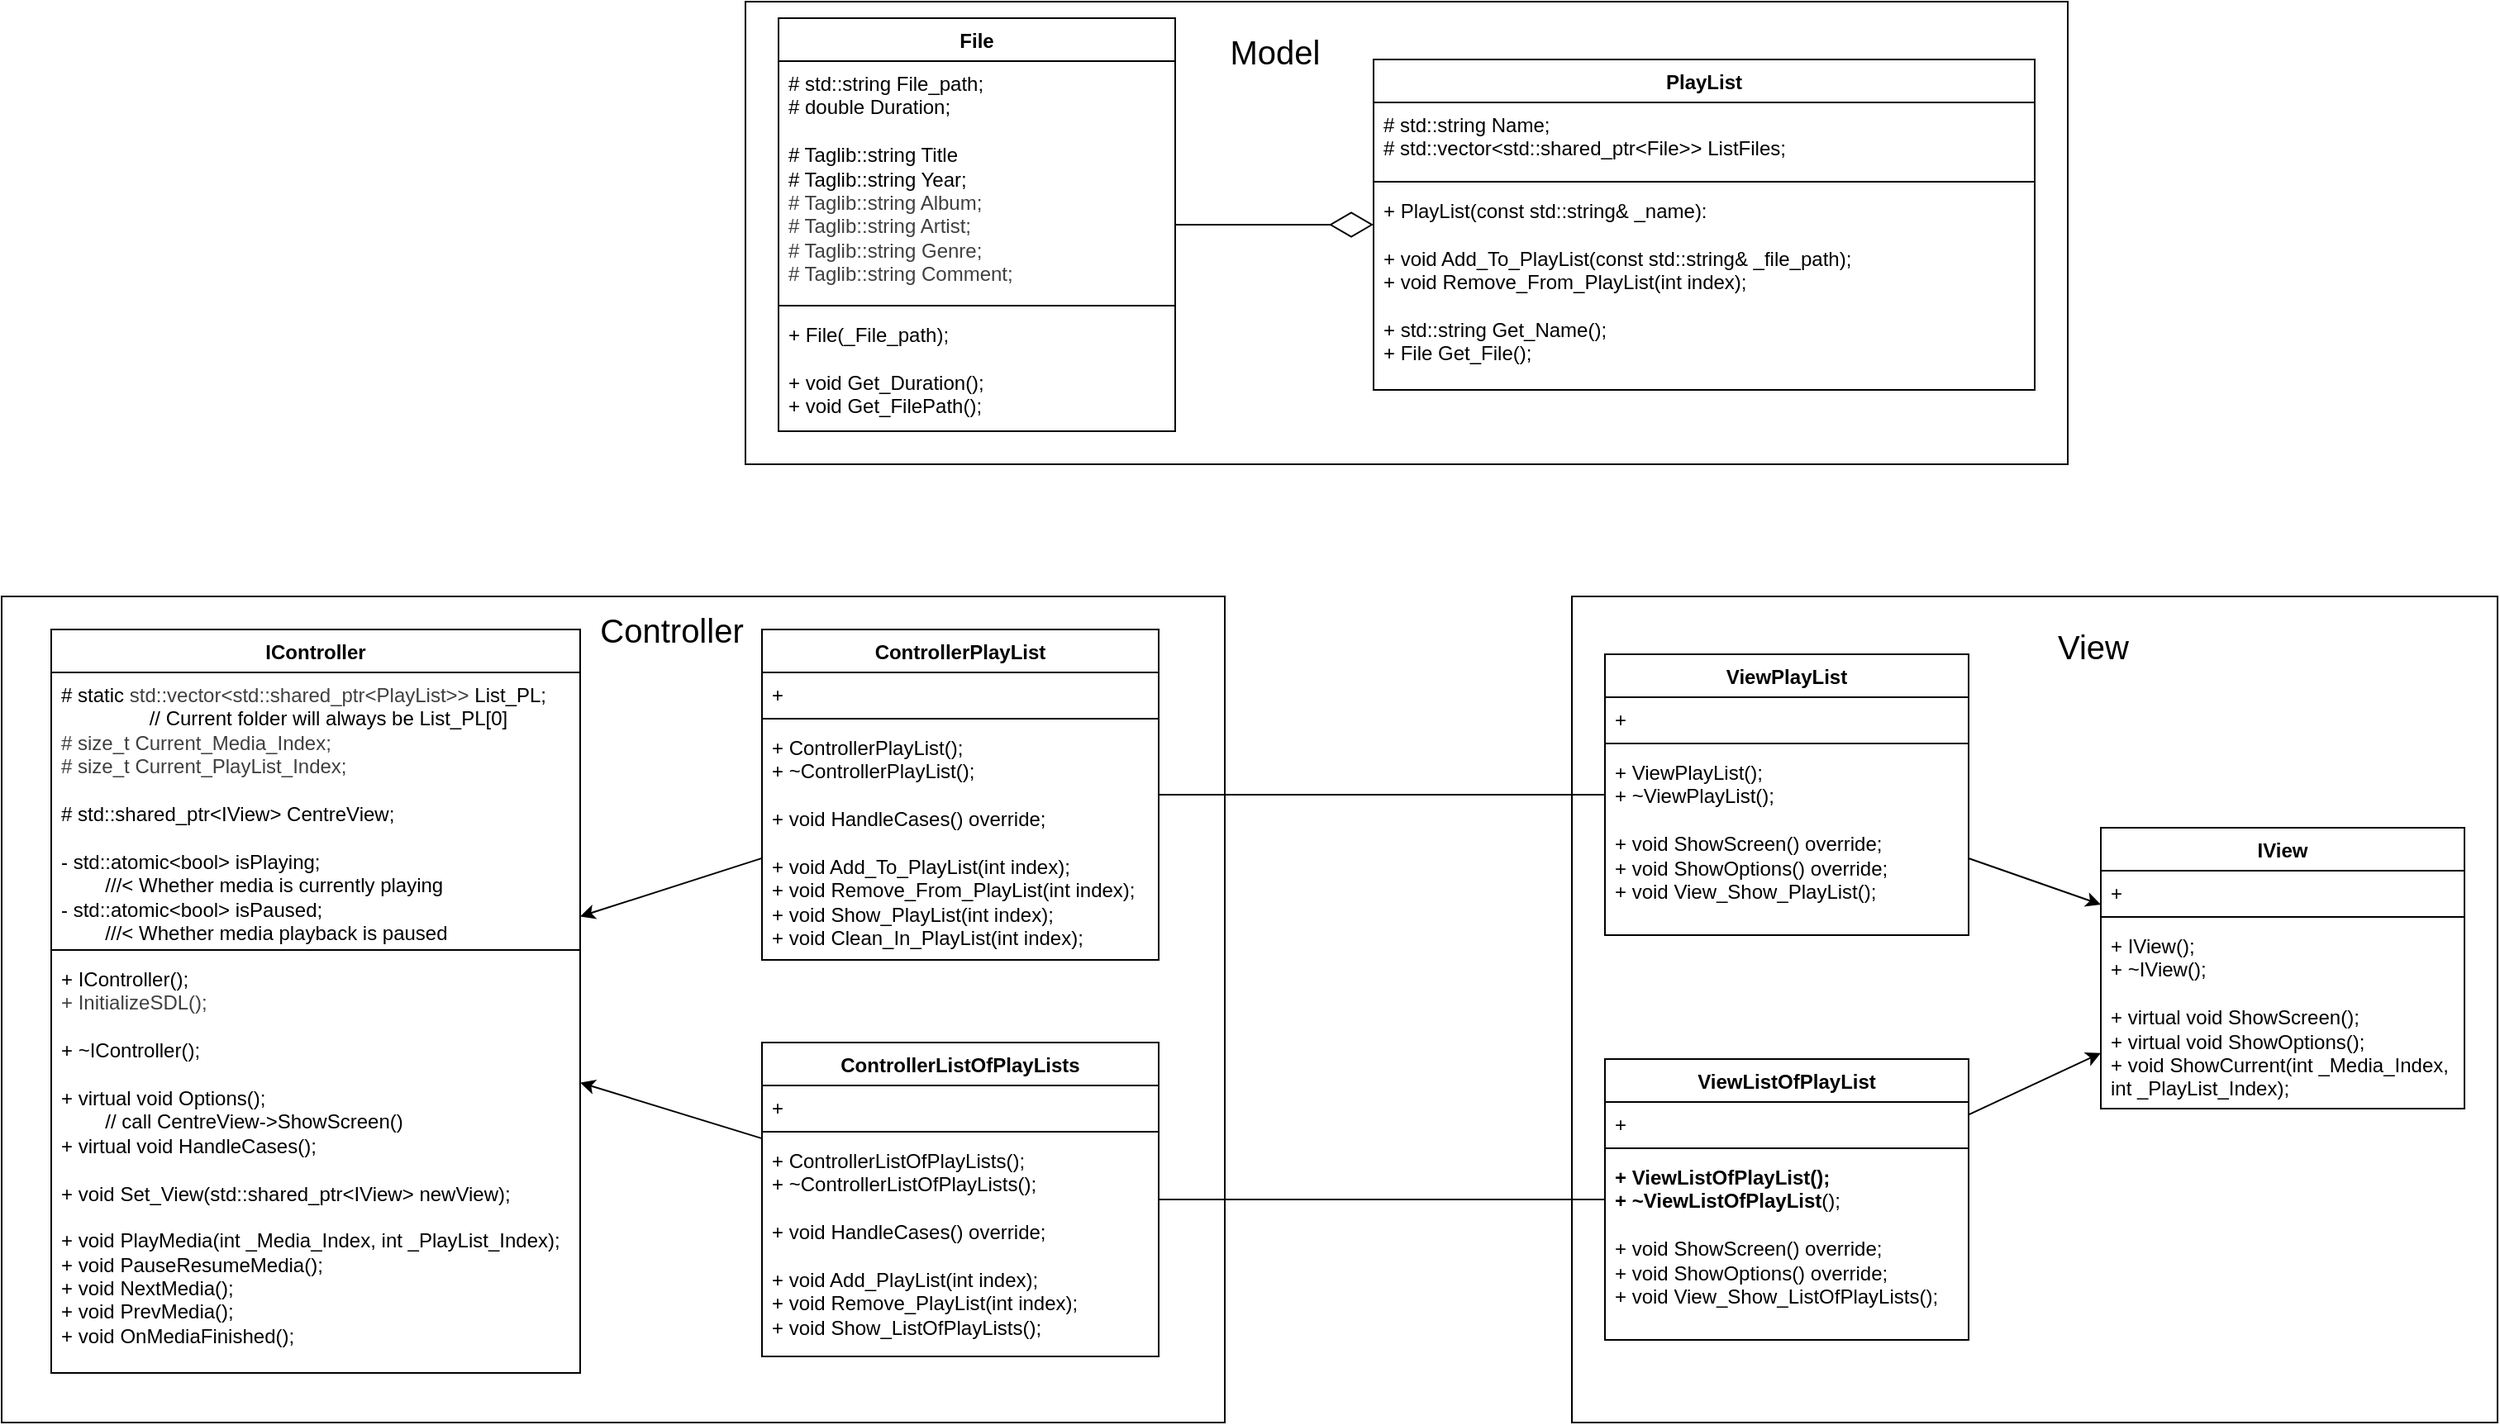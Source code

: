 <mxfile>
    <diagram id="yxcEDha-Oq43u7Y0zdq9" name="Page-1">
        <mxGraphModel dx="1005" dy="854" grid="1" gridSize="10" guides="1" tooltips="1" connect="1" arrows="1" fold="1" page="1" pageScale="1" pageWidth="850" pageHeight="1100" math="0" shadow="0">
            <root>
                <mxCell id="0"/>
                <mxCell id="1" parent="0"/>
                <mxCell id="67" value="" style="rounded=0;whiteSpace=wrap;html=1;" parent="1" vertex="1">
                    <mxGeometry x="960" y="360" width="560" height="500" as="geometry"/>
                </mxCell>
                <mxCell id="66" value="" style="rounded=0;whiteSpace=wrap;html=1;" parent="1" vertex="1">
                    <mxGeometry x="460" width="800" height="280" as="geometry"/>
                </mxCell>
                <mxCell id="64" value="" style="rounded=0;whiteSpace=wrap;html=1;" parent="1" vertex="1">
                    <mxGeometry x="10" y="360" width="740" height="500" as="geometry"/>
                </mxCell>
                <mxCell id="10" value="File" style="swimlane;fontStyle=1;align=center;verticalAlign=top;childLayout=stackLayout;horizontal=1;startSize=26;horizontalStack=0;resizeParent=1;resizeParentMax=0;resizeLast=0;collapsible=1;marginBottom=0;whiteSpace=wrap;html=1;" parent="1" vertex="1">
                    <mxGeometry x="480" y="10" width="240" height="250" as="geometry"/>
                </mxCell>
                <mxCell id="11" value="# std::string File_path;&lt;div&gt;# double Duration;&lt;/div&gt;&lt;div&gt;&lt;span style=&quot;background-color: transparent;&quot;&gt;&lt;br&gt;&lt;/span&gt;&lt;/div&gt;&lt;div&gt;&lt;span style=&quot;background-color: transparent;&quot;&gt;# Taglib::string Title&lt;/span&gt;&lt;/div&gt;&lt;div&gt;&lt;span style=&quot;background-color: transparent;&quot;&gt;# Taglib::string Year;&lt;/span&gt;&lt;/div&gt;&lt;div&gt;&lt;span style=&quot;color: rgb(63, 63, 63);&quot;&gt;# Taglib::string Album;&lt;/span&gt;&lt;span style=&quot;color: rgb(63, 63, 63);&quot;&gt;&lt;/span&gt;&lt;/div&gt;&lt;div&gt;&lt;span style=&quot;color: rgb(63, 63, 63);&quot;&gt;# Taglib::string Artist;&lt;/span&gt;&lt;span style=&quot;color: rgb(63, 63, 63);&quot;&gt;&lt;/span&gt;&lt;/div&gt;&lt;div&gt;&lt;span style=&quot;color: rgb(63, 63, 63);&quot;&gt;# Taglib::string Genre;&lt;/span&gt;&lt;span style=&quot;color: rgb(63, 63, 63);&quot;&gt;&lt;/span&gt;&lt;/div&gt;&lt;div&gt;&lt;span style=&quot;color: rgb(63, 63, 63);&quot;&gt;# Taglib::string Comment;&lt;/span&gt;&lt;/div&gt;" style="text;strokeColor=none;fillColor=none;align=left;verticalAlign=top;spacingLeft=4;spacingRight=4;overflow=hidden;rotatable=0;points=[[0,0.5],[1,0.5]];portConstraint=eastwest;whiteSpace=wrap;html=1;" parent="10" vertex="1">
                    <mxGeometry y="26" width="240" height="144" as="geometry"/>
                </mxCell>
                <mxCell id="12" value="" style="line;strokeWidth=1;fillColor=none;align=left;verticalAlign=middle;spacingTop=-1;spacingLeft=3;spacingRight=3;rotatable=0;labelPosition=right;points=[];portConstraint=eastwest;strokeColor=inherit;" parent="10" vertex="1">
                    <mxGeometry y="170" width="240" height="8" as="geometry"/>
                </mxCell>
                <mxCell id="13" value="&lt;div&gt;&lt;span style=&quot;background-color: transparent;&quot;&gt;+ File(_File_path);&lt;/span&gt;&lt;/div&gt;&lt;div&gt;&lt;span style=&quot;background-color: transparent;&quot;&gt;&lt;br&gt;&lt;/span&gt;&lt;/div&gt;&lt;div&gt;&lt;span style=&quot;background-color: transparent;&quot;&gt;+ void Get_Duration();&lt;br&gt;+ void Get_FilePath();&lt;/span&gt;&lt;/div&gt;" style="text;strokeColor=none;fillColor=none;align=left;verticalAlign=top;spacingLeft=4;spacingRight=4;overflow=hidden;rotatable=0;points=[[0,0.5],[1,0.5]];portConstraint=eastwest;whiteSpace=wrap;html=1;fontStyle=0" parent="10" vertex="1">
                    <mxGeometry y="178" width="240" height="72" as="geometry"/>
                </mxCell>
                <mxCell id="18" value="PlayList" style="swimlane;fontStyle=1;align=center;verticalAlign=top;childLayout=stackLayout;horizontal=1;startSize=26;horizontalStack=0;resizeParent=1;resizeParentMax=0;resizeLast=0;collapsible=1;marginBottom=0;whiteSpace=wrap;html=1;" parent="1" vertex="1">
                    <mxGeometry x="840" y="35" width="400" height="200" as="geometry"/>
                </mxCell>
                <mxCell id="19" value="# std::string Name&lt;span style=&quot;background-color: transparent;&quot;&gt;;&lt;/span&gt;&lt;div&gt;&lt;span style=&quot;background-color: transparent;&quot;&gt;# std::vector&amp;lt;std::shared_ptr&amp;lt;File&amp;gt;&amp;gt;&amp;nbsp;ListFiles;&lt;br&gt;&lt;/span&gt;&lt;/div&gt;" style="text;strokeColor=none;fillColor=none;align=left;verticalAlign=top;spacingLeft=4;spacingRight=4;overflow=hidden;rotatable=0;points=[[0,0.5],[1,0.5]];portConstraint=eastwest;whiteSpace=wrap;html=1;" parent="18" vertex="1">
                    <mxGeometry y="26" width="400" height="44" as="geometry"/>
                </mxCell>
                <mxCell id="20" value="" style="line;strokeWidth=1;fillColor=none;align=left;verticalAlign=middle;spacingTop=-1;spacingLeft=3;spacingRight=3;rotatable=0;labelPosition=right;points=[];portConstraint=eastwest;strokeColor=inherit;" parent="18" vertex="1">
                    <mxGeometry y="70" width="400" height="8" as="geometry"/>
                </mxCell>
                <mxCell id="21" value="&lt;div&gt;+ PlayList(&lt;span style=&quot;color: rgb(0, 0, 0); background-color: transparent;&quot;&gt;const std::string&amp;amp; _name&lt;/span&gt;&lt;span style=&quot;background-color: transparent;&quot;&gt;):&lt;/span&gt;&lt;/div&gt;&lt;div&gt;&lt;span style=&quot;background-color: transparent;&quot;&gt;&lt;br&gt;&lt;/span&gt;&lt;/div&gt;+ void Add_To_PlayList(const std::string&amp;amp; _file_path);&lt;br&gt;+ void Remove_From_PlayList(int index);&lt;div&gt;&lt;font color=&quot;#000000&quot;&gt;&lt;br&gt;&lt;/font&gt;+ std::string Get_Name();&lt;div&gt;+ File Get_File();&lt;/div&gt;&lt;/div&gt;" style="text;strokeColor=none;fillColor=none;align=left;verticalAlign=top;spacingLeft=4;spacingRight=4;overflow=hidden;rotatable=0;points=[[0,0.5],[1,0.5]];portConstraint=eastwest;whiteSpace=wrap;html=1;fontStyle=0" parent="18" vertex="1">
                    <mxGeometry y="78" width="400" height="122" as="geometry"/>
                </mxCell>
                <mxCell id="22" value="" style="endArrow=diamondThin;endFill=0;endSize=24;html=1;" parent="1" source="10" target="18" edge="1">
                    <mxGeometry width="160" relative="1" as="geometry">
                        <mxPoint x="1050" y="245" as="sourcePoint"/>
                        <mxPoint x="1100" y="672" as="targetPoint"/>
                    </mxGeometry>
                </mxCell>
                <mxCell id="28" value="IController" style="swimlane;fontStyle=1;align=center;verticalAlign=top;childLayout=stackLayout;horizontal=1;startSize=26;horizontalStack=0;resizeParent=1;resizeParentMax=0;resizeLast=0;collapsible=1;marginBottom=0;whiteSpace=wrap;html=1;" parent="1" vertex="1">
                    <mxGeometry x="40" y="380" width="320" height="450" as="geometry"/>
                </mxCell>
                <mxCell id="29" value="&lt;div&gt;&lt;span style=&quot;background-color: transparent;&quot;&gt;# static&amp;nbsp;&lt;/span&gt;&lt;span style=&quot;color: rgb(63, 63, 63);&quot;&gt;std::vector&amp;lt;std::shared_ptr&amp;lt;PlayList&amp;gt;&amp;gt;&lt;/span&gt;&lt;span style=&quot;background-color: transparent;&quot;&gt;&amp;nbsp;List_PL;&lt;br&gt;&lt;/span&gt;&lt;/div&gt;&lt;div&gt;&lt;span style=&quot;background-color: transparent;&quot;&gt;&amp;nbsp; &amp;nbsp; &amp;nbsp; &amp;nbsp;&amp;nbsp;&lt;span style=&quot;white-space: pre;&quot;&gt;&#x9;&lt;/span&gt;// Current folder will always be List_PL[0]&lt;br&gt;&lt;/span&gt;&lt;span style=&quot;color: rgb(63, 63, 63);&quot;&gt;# size_t Current_Media_Index;&lt;/span&gt;&lt;br style=&quot;color: rgb(63, 63, 63);&quot;&gt;&lt;span style=&quot;color: rgb(63, 63, 63);&quot;&gt;# size_t Current_PlayList_Index;&lt;/span&gt;&lt;/div&gt;&lt;div&gt;&lt;br style=&quot;color: rgb(63, 63, 63);&quot;&gt;&lt;span style=&quot;background-color: transparent;&quot;&gt;# std::shared_ptr&amp;lt;IView&amp;gt; CentreView;&lt;/span&gt;&lt;/div&gt;&lt;div&gt;&lt;div&gt;&lt;br&gt;&lt;/div&gt;&lt;div&gt;- std::atomic&amp;lt;bool&amp;gt; isPlaying;&lt;/div&gt;&lt;div&gt;&lt;span style=&quot;white-space: pre;&quot;&gt;&#x9;&lt;/span&gt;///&amp;lt; Whether media is currently playing&lt;/div&gt;&lt;div&gt;- std::atomic&amp;lt;bool&amp;gt; isPaused;&lt;/div&gt;&lt;div&gt;&lt;span style=&quot;white-space: pre;&quot;&gt;&#x9;&lt;/span&gt;///&amp;lt; Whether media playback is paused&lt;/div&gt;&lt;div&gt;&lt;br style=&quot;color: rgb(63, 63, 63);&quot;&gt;&lt;/div&gt;&lt;/div&gt;" style="text;strokeColor=none;fillColor=none;align=left;verticalAlign=top;spacingLeft=4;spacingRight=4;overflow=hidden;rotatable=0;points=[[0,0.5],[1,0.5]];portConstraint=eastwest;whiteSpace=wrap;html=1;" parent="28" vertex="1">
                    <mxGeometry y="26" width="320" height="164" as="geometry"/>
                </mxCell>
                <mxCell id="30" value="" style="line;strokeWidth=1;fillColor=none;align=left;verticalAlign=middle;spacingTop=-1;spacingLeft=3;spacingRight=3;rotatable=0;labelPosition=right;points=[];portConstraint=eastwest;strokeColor=inherit;" parent="28" vertex="1">
                    <mxGeometry y="190" width="320" height="8" as="geometry"/>
                </mxCell>
                <mxCell id="31" value="+ IController();&lt;div&gt;&lt;div style=&quot;color: rgb(63, 63, 63);&quot;&gt;+ InitializeSDL();&lt;/div&gt;&lt;div&gt;&lt;br&gt;&lt;/div&gt;&lt;div&gt;+ ~IController();&lt;/div&gt;&lt;div&gt;&lt;br&gt;&lt;/div&gt;&lt;div&gt;+ virtual void Options();&lt;/div&gt;&lt;div&gt;&lt;span style=&quot;white-space: pre;&quot;&gt;&#x9;&lt;/span&gt;// call CentreView-&amp;gt;ShowScreen()&lt;/div&gt;&lt;div&gt;+ virtual void HandleCases();&lt;/div&gt;&lt;div&gt;&lt;br&gt;&lt;/div&gt;&lt;div&gt;&lt;span style=&quot;background-color: transparent;&quot;&gt;+ void Set_View(&lt;/span&gt;&lt;span style=&quot;background-color: transparent;&quot;&gt;std::shared_ptr&amp;lt;IView&amp;gt; newView&lt;/span&gt;&lt;span style=&quot;background-color: transparent;&quot;&gt;);&lt;/span&gt;&lt;/div&gt;&lt;/div&gt;&lt;div&gt;&lt;span style=&quot;background-color: transparent;&quot;&gt;&lt;br&gt;&lt;/span&gt;&lt;/div&gt;&lt;div&gt;&lt;div&gt;&lt;font style=&quot;color: rgb(0, 0, 0);&quot;&gt;+ void PlayMedia(int _Media_Index, int _PlayList_Index);&lt;/font&gt;&lt;/div&gt;&lt;div&gt;&lt;font style=&quot;color: rgb(0, 0, 0);&quot;&gt;+ void PauseResumeMedia();&lt;/font&gt;&lt;/div&gt;&lt;div&gt;&lt;span style=&quot;background-color: transparent;&quot;&gt;+ void NextMedia();&lt;/span&gt;&lt;/div&gt;&lt;div&gt;&lt;font style=&quot;color: rgb(0, 0, 0);&quot;&gt;+ void PrevMedia();&lt;/font&gt;&lt;/div&gt;&lt;/div&gt;&lt;div&gt;&lt;font style=&quot;color: rgb(0, 0, 0);&quot;&gt;+ void OnMediaFinished();&lt;/font&gt;&lt;/div&gt;" style="text;strokeColor=none;fillColor=none;align=left;verticalAlign=top;spacingLeft=4;spacingRight=4;overflow=hidden;rotatable=0;points=[[0,0.5],[1,0.5]];portConstraint=eastwest;whiteSpace=wrap;html=1;fontStyle=0" parent="28" vertex="1">
                    <mxGeometry y="198" width="320" height="252" as="geometry"/>
                </mxCell>
                <mxCell id="33" value="&lt;font style=&quot;font-size: 20px;&quot;&gt;Model&lt;/font&gt;" style="text;html=1;align=center;verticalAlign=middle;resizable=0;points=[];autosize=1;strokeColor=none;fillColor=none;" parent="1" vertex="1">
                    <mxGeometry x="740" y="10" width="80" height="40" as="geometry"/>
                </mxCell>
                <mxCell id="39" value="ControllerListOfPlayLists" style="swimlane;fontStyle=1;align=center;verticalAlign=top;childLayout=stackLayout;horizontal=1;startSize=26;horizontalStack=0;resizeParent=1;resizeParentMax=0;resizeLast=0;collapsible=1;marginBottom=0;whiteSpace=wrap;html=1;" parent="1" vertex="1">
                    <mxGeometry x="470" y="630" width="240" height="190" as="geometry"/>
                </mxCell>
                <mxCell id="40" value="&lt;div&gt;&lt;span style=&quot;background-color: transparent;&quot;&gt;+&lt;/span&gt;&lt;/div&gt;" style="text;strokeColor=none;fillColor=none;align=left;verticalAlign=top;spacingLeft=4;spacingRight=4;overflow=hidden;rotatable=0;points=[[0,0.5],[1,0.5]];portConstraint=eastwest;whiteSpace=wrap;html=1;" parent="39" vertex="1">
                    <mxGeometry y="26" width="240" height="24" as="geometry"/>
                </mxCell>
                <mxCell id="41" value="" style="line;strokeWidth=1;fillColor=none;align=left;verticalAlign=middle;spacingTop=-1;spacingLeft=3;spacingRight=3;rotatable=0;labelPosition=right;points=[];portConstraint=eastwest;strokeColor=inherit;" parent="39" vertex="1">
                    <mxGeometry y="50" width="240" height="8" as="geometry"/>
                </mxCell>
                <mxCell id="42" value="&lt;div&gt;&lt;font color=&quot;#000000&quot;&gt;+ ControllerListOfPlayLists();&lt;br&gt;&lt;/font&gt;&lt;/div&gt;&lt;div&gt;&lt;font color=&quot;#000000&quot;&gt;+ ~ControllerListOfPlayLists();&lt;/font&gt;&lt;/div&gt;&lt;div&gt;&lt;br&gt;&lt;/div&gt;&lt;div&gt;&lt;font color=&quot;#000000&quot;&gt;+ void HandleCases() override;&lt;/font&gt;&lt;/div&gt;&lt;div&gt;&lt;span style=&quot;background-color: transparent;&quot;&gt;&lt;br&gt;&lt;/span&gt;&lt;/div&gt;&lt;div&gt;&lt;font color=&quot;#000000&quot;&gt;+ void Add_PlayList(int index);&lt;/font&gt;&lt;/div&gt;&lt;div&gt;&lt;font color=&quot;#000000&quot;&gt;+ void Remove_PlayList(int index);&lt;/font&gt;&lt;/div&gt;&lt;div&gt;&lt;font color=&quot;#000000&quot;&gt;+ void Show_ListOfPlayLists();&lt;/font&gt;&lt;/div&gt;" style="text;strokeColor=none;fillColor=none;align=left;verticalAlign=top;spacingLeft=4;spacingRight=4;overflow=hidden;rotatable=0;points=[[0,0.5],[1,0.5]];portConstraint=eastwest;whiteSpace=wrap;html=1;fontStyle=0" parent="39" vertex="1">
                    <mxGeometry y="58" width="240" height="132" as="geometry"/>
                </mxCell>
                <mxCell id="43" value="ControllerPlayList" style="swimlane;fontStyle=1;align=center;verticalAlign=top;childLayout=stackLayout;horizontal=1;startSize=26;horizontalStack=0;resizeParent=1;resizeParentMax=0;resizeLast=0;collapsible=1;marginBottom=0;whiteSpace=wrap;html=1;" parent="1" vertex="1">
                    <mxGeometry x="470" y="380" width="240" height="200" as="geometry"/>
                </mxCell>
                <mxCell id="44" value="&lt;div&gt;&lt;span style=&quot;background-color: transparent;&quot;&gt;+&lt;/span&gt;&lt;/div&gt;" style="text;strokeColor=none;fillColor=none;align=left;verticalAlign=top;spacingLeft=4;spacingRight=4;overflow=hidden;rotatable=0;points=[[0,0.5],[1,0.5]];portConstraint=eastwest;whiteSpace=wrap;html=1;" parent="43" vertex="1">
                    <mxGeometry y="26" width="240" height="24" as="geometry"/>
                </mxCell>
                <mxCell id="45" value="" style="line;strokeWidth=1;fillColor=none;align=left;verticalAlign=middle;spacingTop=-1;spacingLeft=3;spacingRight=3;rotatable=0;labelPosition=right;points=[];portConstraint=eastwest;strokeColor=inherit;" parent="43" vertex="1">
                    <mxGeometry y="50" width="240" height="8" as="geometry"/>
                </mxCell>
                <mxCell id="46" value="&lt;div&gt;&lt;font color=&quot;#000000&quot;&gt;+ ControllerPlayList();&lt;br&gt;&lt;/font&gt;&lt;/div&gt;&lt;div&gt;&lt;font color=&quot;#000000&quot;&gt;+ ~ControllerPlayList();&lt;/font&gt;&lt;/div&gt;&lt;div&gt;&lt;br&gt;&lt;/div&gt;&lt;div&gt;&lt;font color=&quot;#000000&quot;&gt;+ void HandleCases() override;&lt;/font&gt;&lt;/div&gt;&lt;div&gt;&lt;font color=&quot;#000000&quot;&gt;&lt;br&gt;&lt;/font&gt;&lt;/div&gt;&lt;div&gt;&lt;font color=&quot;#000000&quot;&gt;+ void Add_To_PlayList(int index);&lt;/font&gt;&lt;/div&gt;&lt;div&gt;&lt;font color=&quot;#000000&quot;&gt;+ void Remove_From_PlayList(int index);&lt;/font&gt;&lt;/div&gt;&lt;div&gt;&lt;font color=&quot;#000000&quot;&gt;+ void Show_PlayList(int index);&lt;/font&gt;&lt;/div&gt;&lt;div&gt;&lt;font color=&quot;#000000&quot;&gt;+ void Clean_In_PlayList(int index);&lt;/font&gt;&lt;/div&gt;" style="text;strokeColor=none;fillColor=none;align=left;verticalAlign=top;spacingLeft=4;spacingRight=4;overflow=hidden;rotatable=0;points=[[0,0.5],[1,0.5]];portConstraint=eastwest;whiteSpace=wrap;html=1;fontStyle=0" parent="43" vertex="1">
                    <mxGeometry y="58" width="240" height="142" as="geometry"/>
                </mxCell>
                <mxCell id="48" value="IView" style="swimlane;fontStyle=1;align=center;verticalAlign=top;childLayout=stackLayout;horizontal=1;startSize=26;horizontalStack=0;resizeParent=1;resizeParentMax=0;resizeLast=0;collapsible=1;marginBottom=0;whiteSpace=wrap;html=1;" parent="1" vertex="1">
                    <mxGeometry x="1280" y="500" width="220" height="170" as="geometry"/>
                </mxCell>
                <mxCell id="49" value="&lt;div&gt;+&lt;/div&gt;" style="text;strokeColor=none;fillColor=none;align=left;verticalAlign=top;spacingLeft=4;spacingRight=4;overflow=hidden;rotatable=0;points=[[0,0.5],[1,0.5]];portConstraint=eastwest;whiteSpace=wrap;html=1;" parent="48" vertex="1">
                    <mxGeometry y="26" width="220" height="24" as="geometry"/>
                </mxCell>
                <mxCell id="50" value="" style="line;strokeWidth=1;fillColor=none;align=left;verticalAlign=middle;spacingTop=-1;spacingLeft=3;spacingRight=3;rotatable=0;labelPosition=right;points=[];portConstraint=eastwest;strokeColor=inherit;" parent="48" vertex="1">
                    <mxGeometry y="50" width="220" height="8" as="geometry"/>
                </mxCell>
                <mxCell id="51" value="+ IView();&lt;div&gt;+ ~IView();&lt;/div&gt;&lt;div&gt;&lt;br&gt;&lt;/div&gt;&lt;div&gt;+ virtual void ShowScreen();&lt;/div&gt;&lt;div&gt;+ virtual void ShowOptions();&lt;/div&gt;&lt;div&gt;+ void ShowCurrent(&lt;span style=&quot;color: rgb(0, 0, 0);&quot;&gt;int _Media_Index, int _PlayList_Index&lt;/span&gt;);&lt;/div&gt;" style="text;strokeColor=none;fillColor=none;align=left;verticalAlign=top;spacingLeft=4;spacingRight=4;overflow=hidden;rotatable=0;points=[[0,0.5],[1,0.5]];portConstraint=eastwest;whiteSpace=wrap;html=1;fontStyle=0" parent="48" vertex="1">
                    <mxGeometry y="58" width="220" height="112" as="geometry"/>
                </mxCell>
                <mxCell id="52" value="ViewPlayList" style="swimlane;fontStyle=1;align=center;verticalAlign=top;childLayout=stackLayout;horizontal=1;startSize=26;horizontalStack=0;resizeParent=1;resizeParentMax=0;resizeLast=0;collapsible=1;marginBottom=0;whiteSpace=wrap;html=1;" parent="1" vertex="1">
                    <mxGeometry x="980" y="395" width="220" height="170" as="geometry"/>
                </mxCell>
                <mxCell id="53" value="&lt;div&gt;+&lt;/div&gt;" style="text;strokeColor=none;fillColor=none;align=left;verticalAlign=top;spacingLeft=4;spacingRight=4;overflow=hidden;rotatable=0;points=[[0,0.5],[1,0.5]];portConstraint=eastwest;whiteSpace=wrap;html=1;" parent="52" vertex="1">
                    <mxGeometry y="26" width="220" height="24" as="geometry"/>
                </mxCell>
                <mxCell id="54" value="" style="line;strokeWidth=1;fillColor=none;align=left;verticalAlign=middle;spacingTop=-1;spacingLeft=3;spacingRight=3;rotatable=0;labelPosition=right;points=[];portConstraint=eastwest;strokeColor=inherit;" parent="52" vertex="1">
                    <mxGeometry y="50" width="220" height="8" as="geometry"/>
                </mxCell>
                <mxCell id="55" value="+ ViewPlayList();&lt;div&gt;+ ~ViewPlayList();&lt;/div&gt;&lt;div&gt;&lt;br&gt;&lt;/div&gt;&lt;div&gt;+ void ShowScreen() override;&lt;/div&gt;&lt;div&gt;+ void ShowOptions() override;&lt;/div&gt;&lt;div&gt;+ void View_Show_PlayList();&lt;/div&gt;" style="text;strokeColor=none;fillColor=none;align=left;verticalAlign=top;spacingLeft=4;spacingRight=4;overflow=hidden;rotatable=0;points=[[0,0.5],[1,0.5]];portConstraint=eastwest;whiteSpace=wrap;html=1;fontStyle=0" parent="52" vertex="1">
                    <mxGeometry y="58" width="220" height="112" as="geometry"/>
                </mxCell>
                <mxCell id="56" value="ViewListOfPlayList" style="swimlane;fontStyle=1;align=center;verticalAlign=top;childLayout=stackLayout;horizontal=1;startSize=26;horizontalStack=0;resizeParent=1;resizeParentMax=0;resizeLast=0;collapsible=1;marginBottom=0;whiteSpace=wrap;html=1;" parent="1" vertex="1">
                    <mxGeometry x="980" y="640" width="220" height="170" as="geometry"/>
                </mxCell>
                <mxCell id="57" value="&lt;div&gt;+&lt;/div&gt;" style="text;strokeColor=none;fillColor=none;align=left;verticalAlign=top;spacingLeft=4;spacingRight=4;overflow=hidden;rotatable=0;points=[[0,0.5],[1,0.5]];portConstraint=eastwest;whiteSpace=wrap;html=1;" parent="56" vertex="1">
                    <mxGeometry y="26" width="220" height="24" as="geometry"/>
                </mxCell>
                <mxCell id="58" value="" style="line;strokeWidth=1;fillColor=none;align=left;verticalAlign=middle;spacingTop=-1;spacingLeft=3;spacingRight=3;rotatable=0;labelPosition=right;points=[];portConstraint=eastwest;strokeColor=inherit;" parent="56" vertex="1">
                    <mxGeometry y="50" width="220" height="8" as="geometry"/>
                </mxCell>
                <mxCell id="59" value="&lt;b&gt;+&amp;nbsp;&lt;span style=&quot;color: rgb(0, 0, 0); text-align: center;&quot;&gt;ViewListOfPlayList&lt;/span&gt;();&lt;/b&gt;&lt;div&gt;&lt;b&gt;+ ~&lt;span style=&quot;color: rgb(0, 0, 0); text-align: center;&quot;&gt;ViewListOfPlayList&lt;/span&gt;&lt;/b&gt;();&lt;/div&gt;&lt;div&gt;&lt;br&gt;&lt;/div&gt;&lt;div&gt;+ void ShowScreen() override;&lt;/div&gt;&lt;div&gt;+ void ShowOptions() override;&lt;/div&gt;&lt;div&gt;+ void View_Show_ListOfPlayLists();&lt;/div&gt;" style="text;strokeColor=none;fillColor=none;align=left;verticalAlign=top;spacingLeft=4;spacingRight=4;overflow=hidden;rotatable=0;points=[[0,0.5],[1,0.5]];portConstraint=eastwest;whiteSpace=wrap;html=1;fontStyle=0" parent="56" vertex="1">
                    <mxGeometry y="58" width="220" height="112" as="geometry"/>
                </mxCell>
                <mxCell id="60" value="" style="endArrow=classic;html=1;" parent="1" source="43" target="28" edge="1">
                    <mxGeometry width="50" height="50" relative="1" as="geometry">
                        <mxPoint x="570" y="470" as="sourcePoint"/>
                        <mxPoint x="620" y="420" as="targetPoint"/>
                    </mxGeometry>
                </mxCell>
                <mxCell id="61" value="" style="endArrow=classic;html=1;" parent="1" source="39" target="28" edge="1">
                    <mxGeometry width="50" height="50" relative="1" as="geometry">
                        <mxPoint x="480" y="530" as="sourcePoint"/>
                        <mxPoint x="400" y="557" as="targetPoint"/>
                    </mxGeometry>
                </mxCell>
                <mxCell id="62" value="" style="endArrow=classic;html=1;" parent="1" source="52" target="48" edge="1">
                    <mxGeometry width="50" height="50" relative="1" as="geometry">
                        <mxPoint x="900" y="520" as="sourcePoint"/>
                        <mxPoint x="950" y="470" as="targetPoint"/>
                    </mxGeometry>
                </mxCell>
                <mxCell id="63" value="" style="endArrow=classic;html=1;" parent="1" source="56" target="48" edge="1">
                    <mxGeometry width="50" height="50" relative="1" as="geometry">
                        <mxPoint x="1210" y="519" as="sourcePoint"/>
                        <mxPoint x="1290" y="551" as="targetPoint"/>
                    </mxGeometry>
                </mxCell>
                <mxCell id="65" value="&lt;font style=&quot;font-size: 20px;&quot;&gt;Controller&lt;/font&gt;" style="text;html=1;align=center;verticalAlign=middle;resizable=0;points=[];autosize=1;strokeColor=none;fillColor=none;" parent="1" vertex="1">
                    <mxGeometry x="360" y="360" width="110" height="40" as="geometry"/>
                </mxCell>
                <mxCell id="68" value="&lt;font style=&quot;font-size: 20px;&quot;&gt;View&lt;/font&gt;" style="text;html=1;align=center;verticalAlign=middle;resizable=0;points=[];autosize=1;strokeColor=none;fillColor=none;" parent="1" vertex="1">
                    <mxGeometry x="1240" y="370" width="70" height="40" as="geometry"/>
                </mxCell>
                <mxCell id="69" value="" style="endArrow=none;html=1;" parent="1" source="43" target="52" edge="1">
                    <mxGeometry width="50" height="50" relative="1" as="geometry">
                        <mxPoint x="990" y="470" as="sourcePoint"/>
                        <mxPoint x="1040" y="420" as="targetPoint"/>
                    </mxGeometry>
                </mxCell>
                <mxCell id="70" value="" style="endArrow=none;html=1;" parent="1" source="39" target="56" edge="1">
                    <mxGeometry width="50" height="50" relative="1" as="geometry">
                        <mxPoint x="990" y="470" as="sourcePoint"/>
                        <mxPoint x="1040" y="420" as="targetPoint"/>
                    </mxGeometry>
                </mxCell>
            </root>
        </mxGraphModel>
    </diagram>
</mxfile>